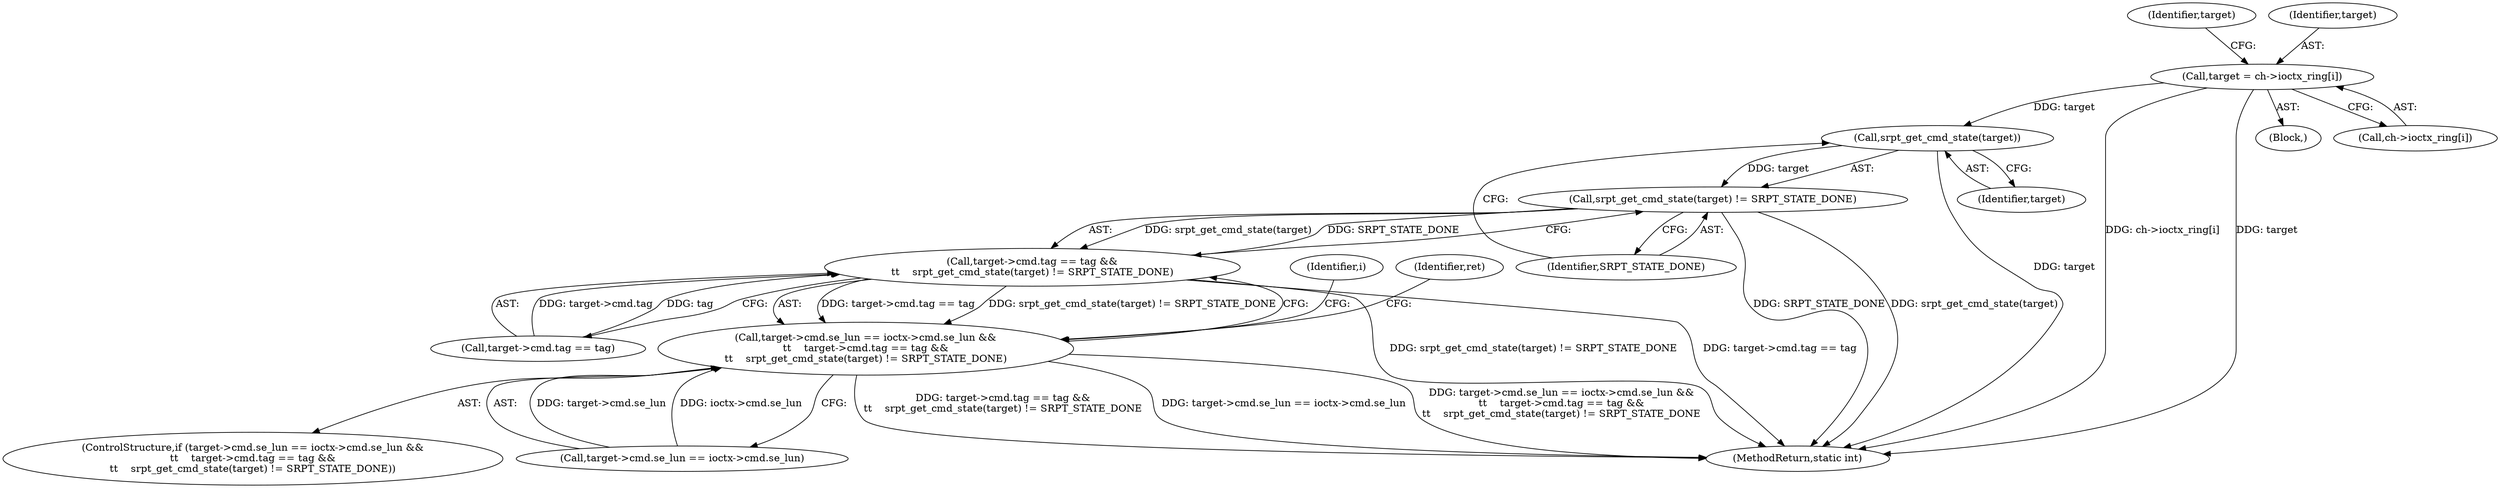 digraph "1_linux_51093254bf879bc9ce96590400a87897c7498463_0@pointer" {
"1000183" [label="(Call,srpt_get_cmd_state(target))"];
"1000154" [label="(Call,target = ch->ioctx_ring[i])"];
"1000182" [label="(Call,srpt_get_cmd_state(target) != SRPT_STATE_DONE)"];
"1000174" [label="(Call,target->cmd.tag == tag &&\n\t\t    srpt_get_cmd_state(target) != SRPT_STATE_DONE)"];
"1000162" [label="(Call,target->cmd.se_lun == ioctx->cmd.se_lun &&\n\t\t    target->cmd.tag == tag &&\n\t\t    srpt_get_cmd_state(target) != SRPT_STATE_DONE)"];
"1000153" [label="(Block,)"];
"1000156" [label="(Call,ch->ioctx_ring[i])"];
"1000162" [label="(Call,target->cmd.se_lun == ioctx->cmd.se_lun &&\n\t\t    target->cmd.tag == tag &&\n\t\t    srpt_get_cmd_state(target) != SRPT_STATE_DONE)"];
"1000174" [label="(Call,target->cmd.tag == tag &&\n\t\t    srpt_get_cmd_state(target) != SRPT_STATE_DONE)"];
"1000175" [label="(Call,target->cmd.tag == tag)"];
"1000154" [label="(Call,target = ch->ioctx_ring[i])"];
"1000184" [label="(Identifier,target)"];
"1000166" [label="(Identifier,target)"];
"1000185" [label="(Identifier,SRPT_STATE_DONE)"];
"1000155" [label="(Identifier,target)"];
"1000182" [label="(Call,srpt_get_cmd_state(target) != SRPT_STATE_DONE)"];
"1000183" [label="(Call,srpt_get_cmd_state(target))"];
"1000161" [label="(ControlStructure,if (target->cmd.se_lun == ioctx->cmd.se_lun &&\n\t\t    target->cmd.tag == tag &&\n\t\t    srpt_get_cmd_state(target) != SRPT_STATE_DONE))"];
"1000163" [label="(Call,target->cmd.se_lun == ioctx->cmd.se_lun)"];
"1000188" [label="(Identifier,ret)"];
"1000152" [label="(Identifier,i)"];
"1000198" [label="(MethodReturn,static int)"];
"1000183" -> "1000182"  [label="AST: "];
"1000183" -> "1000184"  [label="CFG: "];
"1000184" -> "1000183"  [label="AST: "];
"1000185" -> "1000183"  [label="CFG: "];
"1000183" -> "1000198"  [label="DDG: target"];
"1000183" -> "1000182"  [label="DDG: target"];
"1000154" -> "1000183"  [label="DDG: target"];
"1000154" -> "1000153"  [label="AST: "];
"1000154" -> "1000156"  [label="CFG: "];
"1000155" -> "1000154"  [label="AST: "];
"1000156" -> "1000154"  [label="AST: "];
"1000166" -> "1000154"  [label="CFG: "];
"1000154" -> "1000198"  [label="DDG: ch->ioctx_ring[i]"];
"1000154" -> "1000198"  [label="DDG: target"];
"1000182" -> "1000174"  [label="AST: "];
"1000182" -> "1000185"  [label="CFG: "];
"1000185" -> "1000182"  [label="AST: "];
"1000174" -> "1000182"  [label="CFG: "];
"1000182" -> "1000198"  [label="DDG: SRPT_STATE_DONE"];
"1000182" -> "1000198"  [label="DDG: srpt_get_cmd_state(target)"];
"1000182" -> "1000174"  [label="DDG: srpt_get_cmd_state(target)"];
"1000182" -> "1000174"  [label="DDG: SRPT_STATE_DONE"];
"1000174" -> "1000162"  [label="AST: "];
"1000174" -> "1000175"  [label="CFG: "];
"1000175" -> "1000174"  [label="AST: "];
"1000162" -> "1000174"  [label="CFG: "];
"1000174" -> "1000198"  [label="DDG: srpt_get_cmd_state(target) != SRPT_STATE_DONE"];
"1000174" -> "1000198"  [label="DDG: target->cmd.tag == tag"];
"1000174" -> "1000162"  [label="DDG: target->cmd.tag == tag"];
"1000174" -> "1000162"  [label="DDG: srpt_get_cmd_state(target) != SRPT_STATE_DONE"];
"1000175" -> "1000174"  [label="DDG: target->cmd.tag"];
"1000175" -> "1000174"  [label="DDG: tag"];
"1000162" -> "1000161"  [label="AST: "];
"1000162" -> "1000163"  [label="CFG: "];
"1000163" -> "1000162"  [label="AST: "];
"1000188" -> "1000162"  [label="CFG: "];
"1000152" -> "1000162"  [label="CFG: "];
"1000162" -> "1000198"  [label="DDG: target->cmd.se_lun == ioctx->cmd.se_lun"];
"1000162" -> "1000198"  [label="DDG: target->cmd.se_lun == ioctx->cmd.se_lun &&\n\t\t    target->cmd.tag == tag &&\n\t\t    srpt_get_cmd_state(target) != SRPT_STATE_DONE"];
"1000162" -> "1000198"  [label="DDG: target->cmd.tag == tag &&\n\t\t    srpt_get_cmd_state(target) != SRPT_STATE_DONE"];
"1000163" -> "1000162"  [label="DDG: target->cmd.se_lun"];
"1000163" -> "1000162"  [label="DDG: ioctx->cmd.se_lun"];
}
